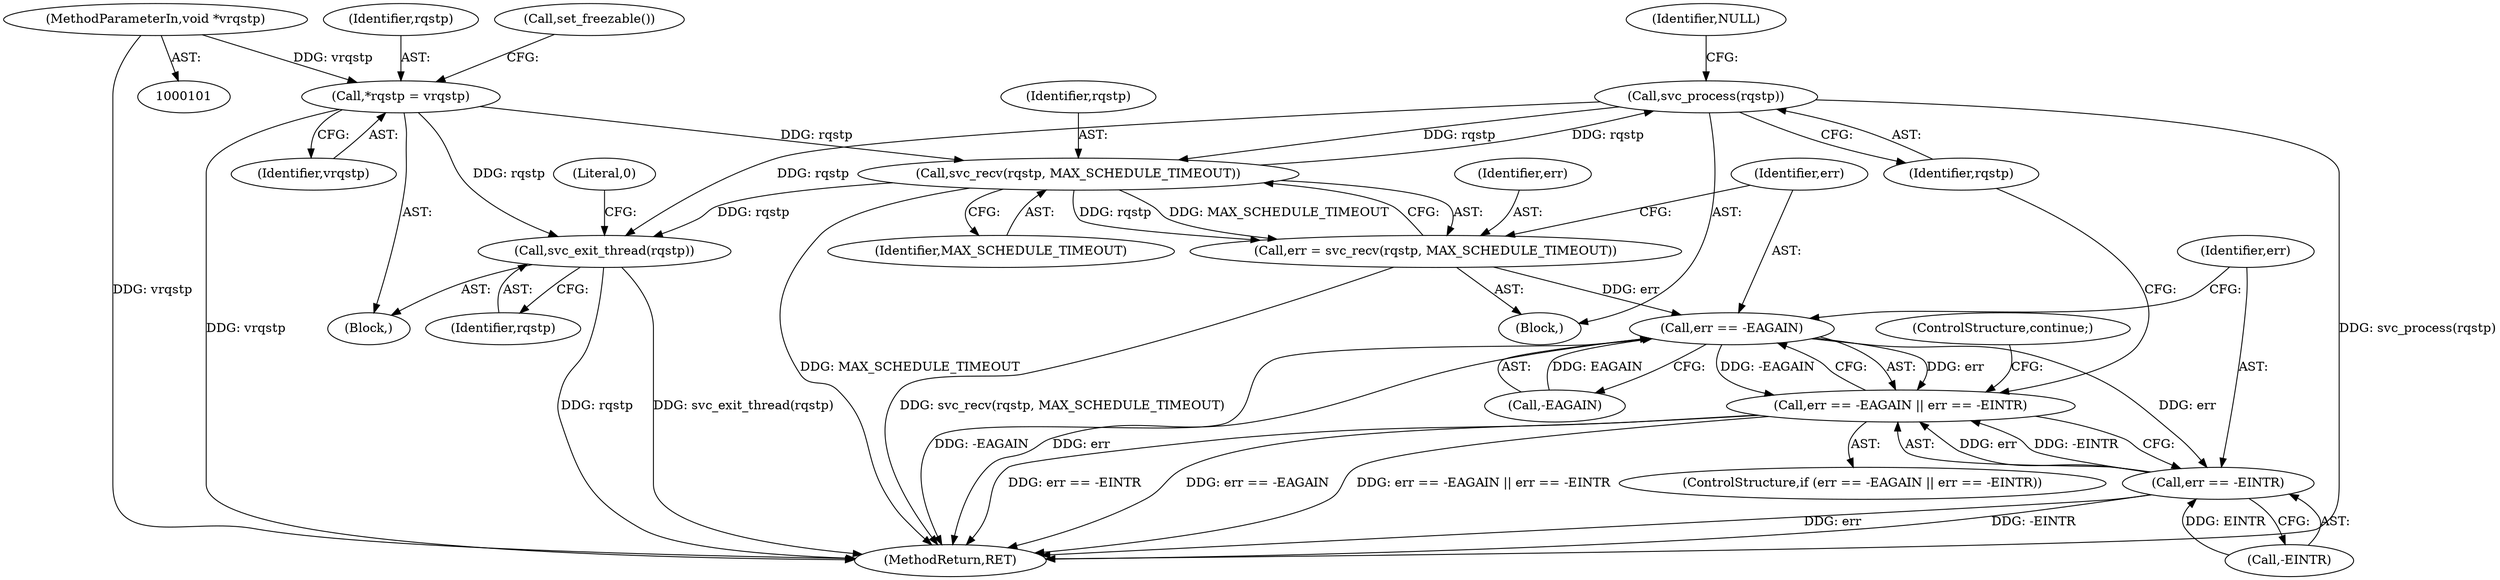 digraph "0_linux_c70422f760c120480fee4de6c38804c72aa26bc1_3@pointer" {
"1000136" [label="(Call,svc_process(rqstp))"];
"1000122" [label="(Call,svc_recv(rqstp, MAX_SCHEDULE_TIMEOUT))"];
"1000106" [label="(Call,*rqstp = vrqstp)"];
"1000102" [label="(MethodParameterIn,void *vrqstp)"];
"1000136" [label="(Call,svc_process(rqstp))"];
"1000120" [label="(Call,err = svc_recv(rqstp, MAX_SCHEDULE_TIMEOUT))"];
"1000127" [label="(Call,err == -EAGAIN)"];
"1000126" [label="(Call,err == -EAGAIN || err == -EINTR)"];
"1000131" [label="(Call,err == -EINTR)"];
"1000138" [label="(Call,svc_exit_thread(rqstp))"];
"1000135" [label="(ControlStructure,continue;)"];
"1000138" [label="(Call,svc_exit_thread(rqstp))"];
"1000103" [label="(Block,)"];
"1000128" [label="(Identifier,err)"];
"1000129" [label="(Call,-EAGAIN)"];
"1000127" [label="(Call,err == -EAGAIN)"];
"1000132" [label="(Identifier,err)"];
"1000122" [label="(Call,svc_recv(rqstp, MAX_SCHEDULE_TIMEOUT))"];
"1000108" [label="(Identifier,vrqstp)"];
"1000136" [label="(Call,svc_process(rqstp))"];
"1000107" [label="(Identifier,rqstp)"];
"1000109" [label="(Call,set_freezable())"];
"1000125" [label="(ControlStructure,if (err == -EAGAIN || err == -EINTR))"];
"1000131" [label="(Call,err == -EINTR)"];
"1000121" [label="(Identifier,err)"];
"1000133" [label="(Call,-EINTR)"];
"1000102" [label="(MethodParameterIn,void *vrqstp)"];
"1000113" [label="(Identifier,NULL)"];
"1000141" [label="(Literal,0)"];
"1000114" [label="(Block,)"];
"1000126" [label="(Call,err == -EAGAIN || err == -EINTR)"];
"1000139" [label="(Identifier,rqstp)"];
"1000120" [label="(Call,err = svc_recv(rqstp, MAX_SCHEDULE_TIMEOUT))"];
"1000106" [label="(Call,*rqstp = vrqstp)"];
"1000144" [label="(MethodReturn,RET)"];
"1000137" [label="(Identifier,rqstp)"];
"1000123" [label="(Identifier,rqstp)"];
"1000124" [label="(Identifier,MAX_SCHEDULE_TIMEOUT)"];
"1000136" -> "1000114"  [label="AST: "];
"1000136" -> "1000137"  [label="CFG: "];
"1000137" -> "1000136"  [label="AST: "];
"1000113" -> "1000136"  [label="CFG: "];
"1000136" -> "1000144"  [label="DDG: svc_process(rqstp)"];
"1000136" -> "1000122"  [label="DDG: rqstp"];
"1000122" -> "1000136"  [label="DDG: rqstp"];
"1000136" -> "1000138"  [label="DDG: rqstp"];
"1000122" -> "1000120"  [label="AST: "];
"1000122" -> "1000124"  [label="CFG: "];
"1000123" -> "1000122"  [label="AST: "];
"1000124" -> "1000122"  [label="AST: "];
"1000120" -> "1000122"  [label="CFG: "];
"1000122" -> "1000144"  [label="DDG: MAX_SCHEDULE_TIMEOUT"];
"1000122" -> "1000120"  [label="DDG: rqstp"];
"1000122" -> "1000120"  [label="DDG: MAX_SCHEDULE_TIMEOUT"];
"1000106" -> "1000122"  [label="DDG: rqstp"];
"1000122" -> "1000138"  [label="DDG: rqstp"];
"1000106" -> "1000103"  [label="AST: "];
"1000106" -> "1000108"  [label="CFG: "];
"1000107" -> "1000106"  [label="AST: "];
"1000108" -> "1000106"  [label="AST: "];
"1000109" -> "1000106"  [label="CFG: "];
"1000106" -> "1000144"  [label="DDG: vrqstp"];
"1000102" -> "1000106"  [label="DDG: vrqstp"];
"1000106" -> "1000138"  [label="DDG: rqstp"];
"1000102" -> "1000101"  [label="AST: "];
"1000102" -> "1000144"  [label="DDG: vrqstp"];
"1000120" -> "1000114"  [label="AST: "];
"1000121" -> "1000120"  [label="AST: "];
"1000128" -> "1000120"  [label="CFG: "];
"1000120" -> "1000144"  [label="DDG: svc_recv(rqstp, MAX_SCHEDULE_TIMEOUT)"];
"1000120" -> "1000127"  [label="DDG: err"];
"1000127" -> "1000126"  [label="AST: "];
"1000127" -> "1000129"  [label="CFG: "];
"1000128" -> "1000127"  [label="AST: "];
"1000129" -> "1000127"  [label="AST: "];
"1000132" -> "1000127"  [label="CFG: "];
"1000126" -> "1000127"  [label="CFG: "];
"1000127" -> "1000144"  [label="DDG: -EAGAIN"];
"1000127" -> "1000144"  [label="DDG: err"];
"1000127" -> "1000126"  [label="DDG: err"];
"1000127" -> "1000126"  [label="DDG: -EAGAIN"];
"1000129" -> "1000127"  [label="DDG: EAGAIN"];
"1000127" -> "1000131"  [label="DDG: err"];
"1000126" -> "1000125"  [label="AST: "];
"1000126" -> "1000131"  [label="CFG: "];
"1000131" -> "1000126"  [label="AST: "];
"1000135" -> "1000126"  [label="CFG: "];
"1000137" -> "1000126"  [label="CFG: "];
"1000126" -> "1000144"  [label="DDG: err == -EAGAIN"];
"1000126" -> "1000144"  [label="DDG: err == -EAGAIN || err == -EINTR"];
"1000126" -> "1000144"  [label="DDG: err == -EINTR"];
"1000131" -> "1000126"  [label="DDG: err"];
"1000131" -> "1000126"  [label="DDG: -EINTR"];
"1000131" -> "1000133"  [label="CFG: "];
"1000132" -> "1000131"  [label="AST: "];
"1000133" -> "1000131"  [label="AST: "];
"1000131" -> "1000144"  [label="DDG: err"];
"1000131" -> "1000144"  [label="DDG: -EINTR"];
"1000133" -> "1000131"  [label="DDG: EINTR"];
"1000138" -> "1000103"  [label="AST: "];
"1000138" -> "1000139"  [label="CFG: "];
"1000139" -> "1000138"  [label="AST: "];
"1000141" -> "1000138"  [label="CFG: "];
"1000138" -> "1000144"  [label="DDG: rqstp"];
"1000138" -> "1000144"  [label="DDG: svc_exit_thread(rqstp)"];
}
